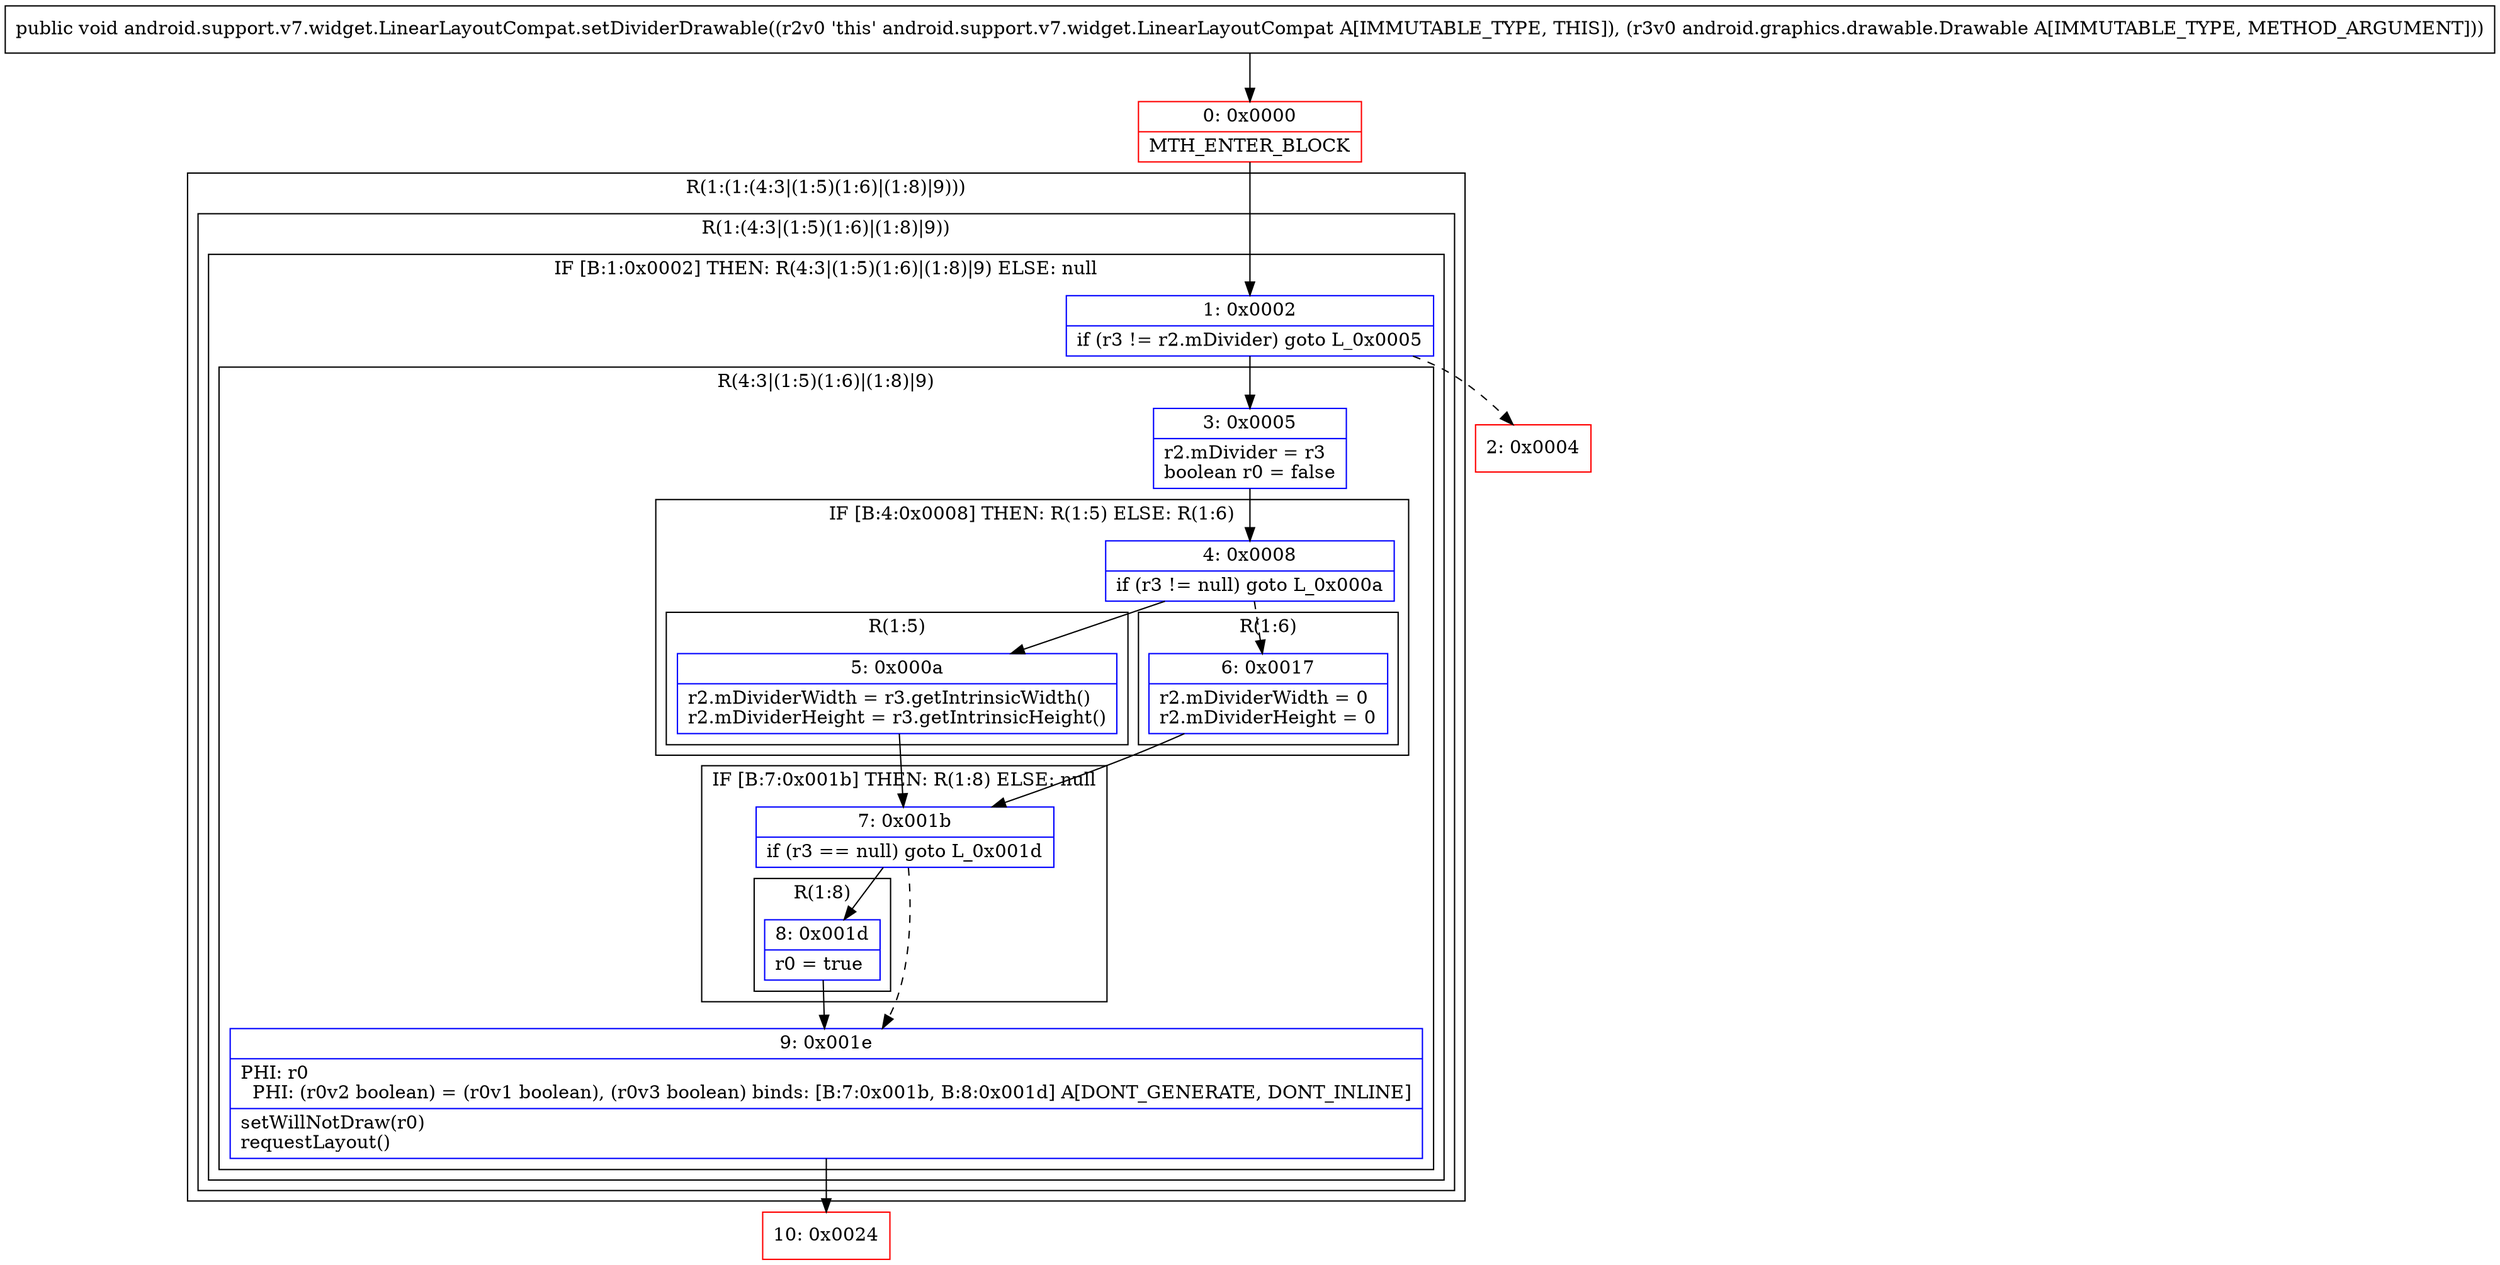 digraph "CFG forandroid.support.v7.widget.LinearLayoutCompat.setDividerDrawable(Landroid\/graphics\/drawable\/Drawable;)V" {
subgraph cluster_Region_216848664 {
label = "R(1:(1:(4:3|(1:5)(1:6)|(1:8)|9)))";
node [shape=record,color=blue];
subgraph cluster_Region_1733729529 {
label = "R(1:(4:3|(1:5)(1:6)|(1:8)|9))";
node [shape=record,color=blue];
subgraph cluster_IfRegion_863423721 {
label = "IF [B:1:0x0002] THEN: R(4:3|(1:5)(1:6)|(1:8)|9) ELSE: null";
node [shape=record,color=blue];
Node_1 [shape=record,label="{1\:\ 0x0002|if (r3 != r2.mDivider) goto L_0x0005\l}"];
subgraph cluster_Region_74171195 {
label = "R(4:3|(1:5)(1:6)|(1:8)|9)";
node [shape=record,color=blue];
Node_3 [shape=record,label="{3\:\ 0x0005|r2.mDivider = r3\lboolean r0 = false\l}"];
subgraph cluster_IfRegion_553097869 {
label = "IF [B:4:0x0008] THEN: R(1:5) ELSE: R(1:6)";
node [shape=record,color=blue];
Node_4 [shape=record,label="{4\:\ 0x0008|if (r3 != null) goto L_0x000a\l}"];
subgraph cluster_Region_1245295506 {
label = "R(1:5)";
node [shape=record,color=blue];
Node_5 [shape=record,label="{5\:\ 0x000a|r2.mDividerWidth = r3.getIntrinsicWidth()\lr2.mDividerHeight = r3.getIntrinsicHeight()\l}"];
}
subgraph cluster_Region_433807224 {
label = "R(1:6)";
node [shape=record,color=blue];
Node_6 [shape=record,label="{6\:\ 0x0017|r2.mDividerWidth = 0\lr2.mDividerHeight = 0\l}"];
}
}
subgraph cluster_IfRegion_474990894 {
label = "IF [B:7:0x001b] THEN: R(1:8) ELSE: null";
node [shape=record,color=blue];
Node_7 [shape=record,label="{7\:\ 0x001b|if (r3 == null) goto L_0x001d\l}"];
subgraph cluster_Region_1054806176 {
label = "R(1:8)";
node [shape=record,color=blue];
Node_8 [shape=record,label="{8\:\ 0x001d|r0 = true\l}"];
}
}
Node_9 [shape=record,label="{9\:\ 0x001e|PHI: r0 \l  PHI: (r0v2 boolean) = (r0v1 boolean), (r0v3 boolean) binds: [B:7:0x001b, B:8:0x001d] A[DONT_GENERATE, DONT_INLINE]\l|setWillNotDraw(r0)\lrequestLayout()\l}"];
}
}
}
}
Node_0 [shape=record,color=red,label="{0\:\ 0x0000|MTH_ENTER_BLOCK\l}"];
Node_2 [shape=record,color=red,label="{2\:\ 0x0004}"];
Node_10 [shape=record,color=red,label="{10\:\ 0x0024}"];
MethodNode[shape=record,label="{public void android.support.v7.widget.LinearLayoutCompat.setDividerDrawable((r2v0 'this' android.support.v7.widget.LinearLayoutCompat A[IMMUTABLE_TYPE, THIS]), (r3v0 android.graphics.drawable.Drawable A[IMMUTABLE_TYPE, METHOD_ARGUMENT])) }"];
MethodNode -> Node_0;
Node_1 -> Node_2[style=dashed];
Node_1 -> Node_3;
Node_3 -> Node_4;
Node_4 -> Node_5;
Node_4 -> Node_6[style=dashed];
Node_5 -> Node_7;
Node_6 -> Node_7;
Node_7 -> Node_8;
Node_7 -> Node_9[style=dashed];
Node_8 -> Node_9;
Node_9 -> Node_10;
Node_0 -> Node_1;
}

